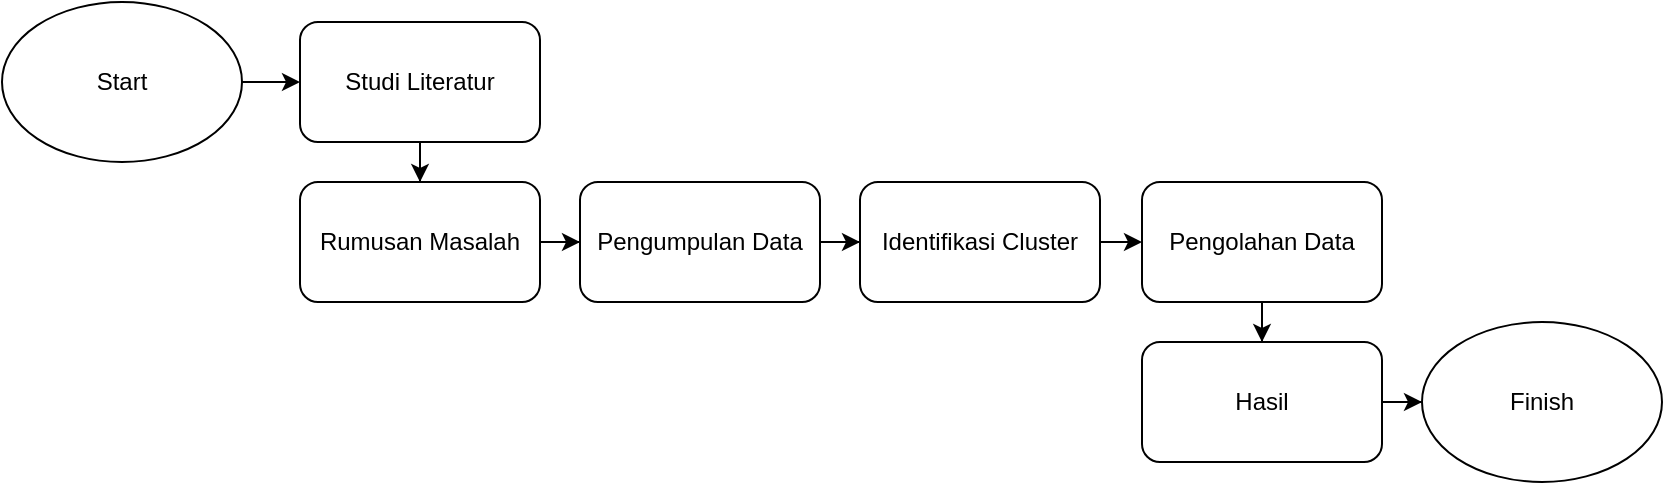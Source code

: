 <mxfile version="22.1.7" type="github">
  <diagram name="Halaman-1" id="tfu84iD6Q-KbrGvrIhdy">
    <mxGraphModel dx="1820" dy="615" grid="1" gridSize="10" guides="1" tooltips="1" connect="1" arrows="1" fold="1" page="1" pageScale="1" pageWidth="827" pageHeight="1169" math="0" shadow="0">
      <root>
        <mxCell id="0" />
        <mxCell id="1" parent="0" />
        <mxCell id="r1Lg7hQq3FBmet4zmhlR-9" value="" style="edgeStyle=orthogonalEdgeStyle;rounded=0;orthogonalLoop=1;jettySize=auto;html=1;" edge="1" parent="1" source="r1Lg7hQq3FBmet4zmhlR-1" target="r1Lg7hQq3FBmet4zmhlR-2">
          <mxGeometry relative="1" as="geometry" />
        </mxCell>
        <mxCell id="r1Lg7hQq3FBmet4zmhlR-1" value="Start" style="ellipse;whiteSpace=wrap;html=1;" vertex="1" parent="1">
          <mxGeometry x="-10" y="150" width="120" height="80" as="geometry" />
        </mxCell>
        <mxCell id="r1Lg7hQq3FBmet4zmhlR-10" value="" style="edgeStyle=orthogonalEdgeStyle;rounded=0;orthogonalLoop=1;jettySize=auto;html=1;" edge="1" parent="1" source="r1Lg7hQq3FBmet4zmhlR-2" target="r1Lg7hQq3FBmet4zmhlR-3">
          <mxGeometry relative="1" as="geometry" />
        </mxCell>
        <mxCell id="r1Lg7hQq3FBmet4zmhlR-2" value="Studi Literatur" style="rounded=1;whiteSpace=wrap;html=1;" vertex="1" parent="1">
          <mxGeometry x="139" y="160" width="120" height="60" as="geometry" />
        </mxCell>
        <mxCell id="r1Lg7hQq3FBmet4zmhlR-11" value="" style="edgeStyle=orthogonalEdgeStyle;rounded=0;orthogonalLoop=1;jettySize=auto;html=1;" edge="1" parent="1" source="r1Lg7hQq3FBmet4zmhlR-3" target="r1Lg7hQq3FBmet4zmhlR-4">
          <mxGeometry relative="1" as="geometry" />
        </mxCell>
        <mxCell id="r1Lg7hQq3FBmet4zmhlR-3" value="Rumusan Masalah" style="rounded=1;whiteSpace=wrap;html=1;" vertex="1" parent="1">
          <mxGeometry x="139" y="240" width="120" height="60" as="geometry" />
        </mxCell>
        <mxCell id="r1Lg7hQq3FBmet4zmhlR-12" value="" style="edgeStyle=orthogonalEdgeStyle;rounded=0;orthogonalLoop=1;jettySize=auto;html=1;" edge="1" parent="1" source="r1Lg7hQq3FBmet4zmhlR-4" target="r1Lg7hQq3FBmet4zmhlR-5">
          <mxGeometry relative="1" as="geometry" />
        </mxCell>
        <mxCell id="r1Lg7hQq3FBmet4zmhlR-4" value="Pengumpulan Data" style="rounded=1;whiteSpace=wrap;html=1;" vertex="1" parent="1">
          <mxGeometry x="279" y="240" width="120" height="60" as="geometry" />
        </mxCell>
        <mxCell id="r1Lg7hQq3FBmet4zmhlR-13" value="" style="edgeStyle=orthogonalEdgeStyle;rounded=0;orthogonalLoop=1;jettySize=auto;html=1;" edge="1" parent="1" source="r1Lg7hQq3FBmet4zmhlR-5" target="r1Lg7hQq3FBmet4zmhlR-6">
          <mxGeometry relative="1" as="geometry" />
        </mxCell>
        <mxCell id="r1Lg7hQq3FBmet4zmhlR-5" value="Identifikasi Cluster" style="rounded=1;whiteSpace=wrap;html=1;" vertex="1" parent="1">
          <mxGeometry x="419" y="240" width="120" height="60" as="geometry" />
        </mxCell>
        <mxCell id="r1Lg7hQq3FBmet4zmhlR-14" value="" style="edgeStyle=orthogonalEdgeStyle;rounded=0;orthogonalLoop=1;jettySize=auto;html=1;" edge="1" parent="1" source="r1Lg7hQq3FBmet4zmhlR-6" target="r1Lg7hQq3FBmet4zmhlR-7">
          <mxGeometry relative="1" as="geometry" />
        </mxCell>
        <mxCell id="r1Lg7hQq3FBmet4zmhlR-6" value="Pengolahan Data" style="rounded=1;whiteSpace=wrap;html=1;" vertex="1" parent="1">
          <mxGeometry x="560" y="240" width="120" height="60" as="geometry" />
        </mxCell>
        <mxCell id="r1Lg7hQq3FBmet4zmhlR-15" value="" style="edgeStyle=orthogonalEdgeStyle;rounded=0;orthogonalLoop=1;jettySize=auto;html=1;" edge="1" parent="1" source="r1Lg7hQq3FBmet4zmhlR-7" target="r1Lg7hQq3FBmet4zmhlR-8">
          <mxGeometry relative="1" as="geometry" />
        </mxCell>
        <mxCell id="r1Lg7hQq3FBmet4zmhlR-7" value="Hasil" style="rounded=1;whiteSpace=wrap;html=1;" vertex="1" parent="1">
          <mxGeometry x="560" y="320" width="120" height="60" as="geometry" />
        </mxCell>
        <mxCell id="r1Lg7hQq3FBmet4zmhlR-8" value="Finish" style="ellipse;whiteSpace=wrap;html=1;" vertex="1" parent="1">
          <mxGeometry x="700" y="310" width="120" height="80" as="geometry" />
        </mxCell>
      </root>
    </mxGraphModel>
  </diagram>
</mxfile>
